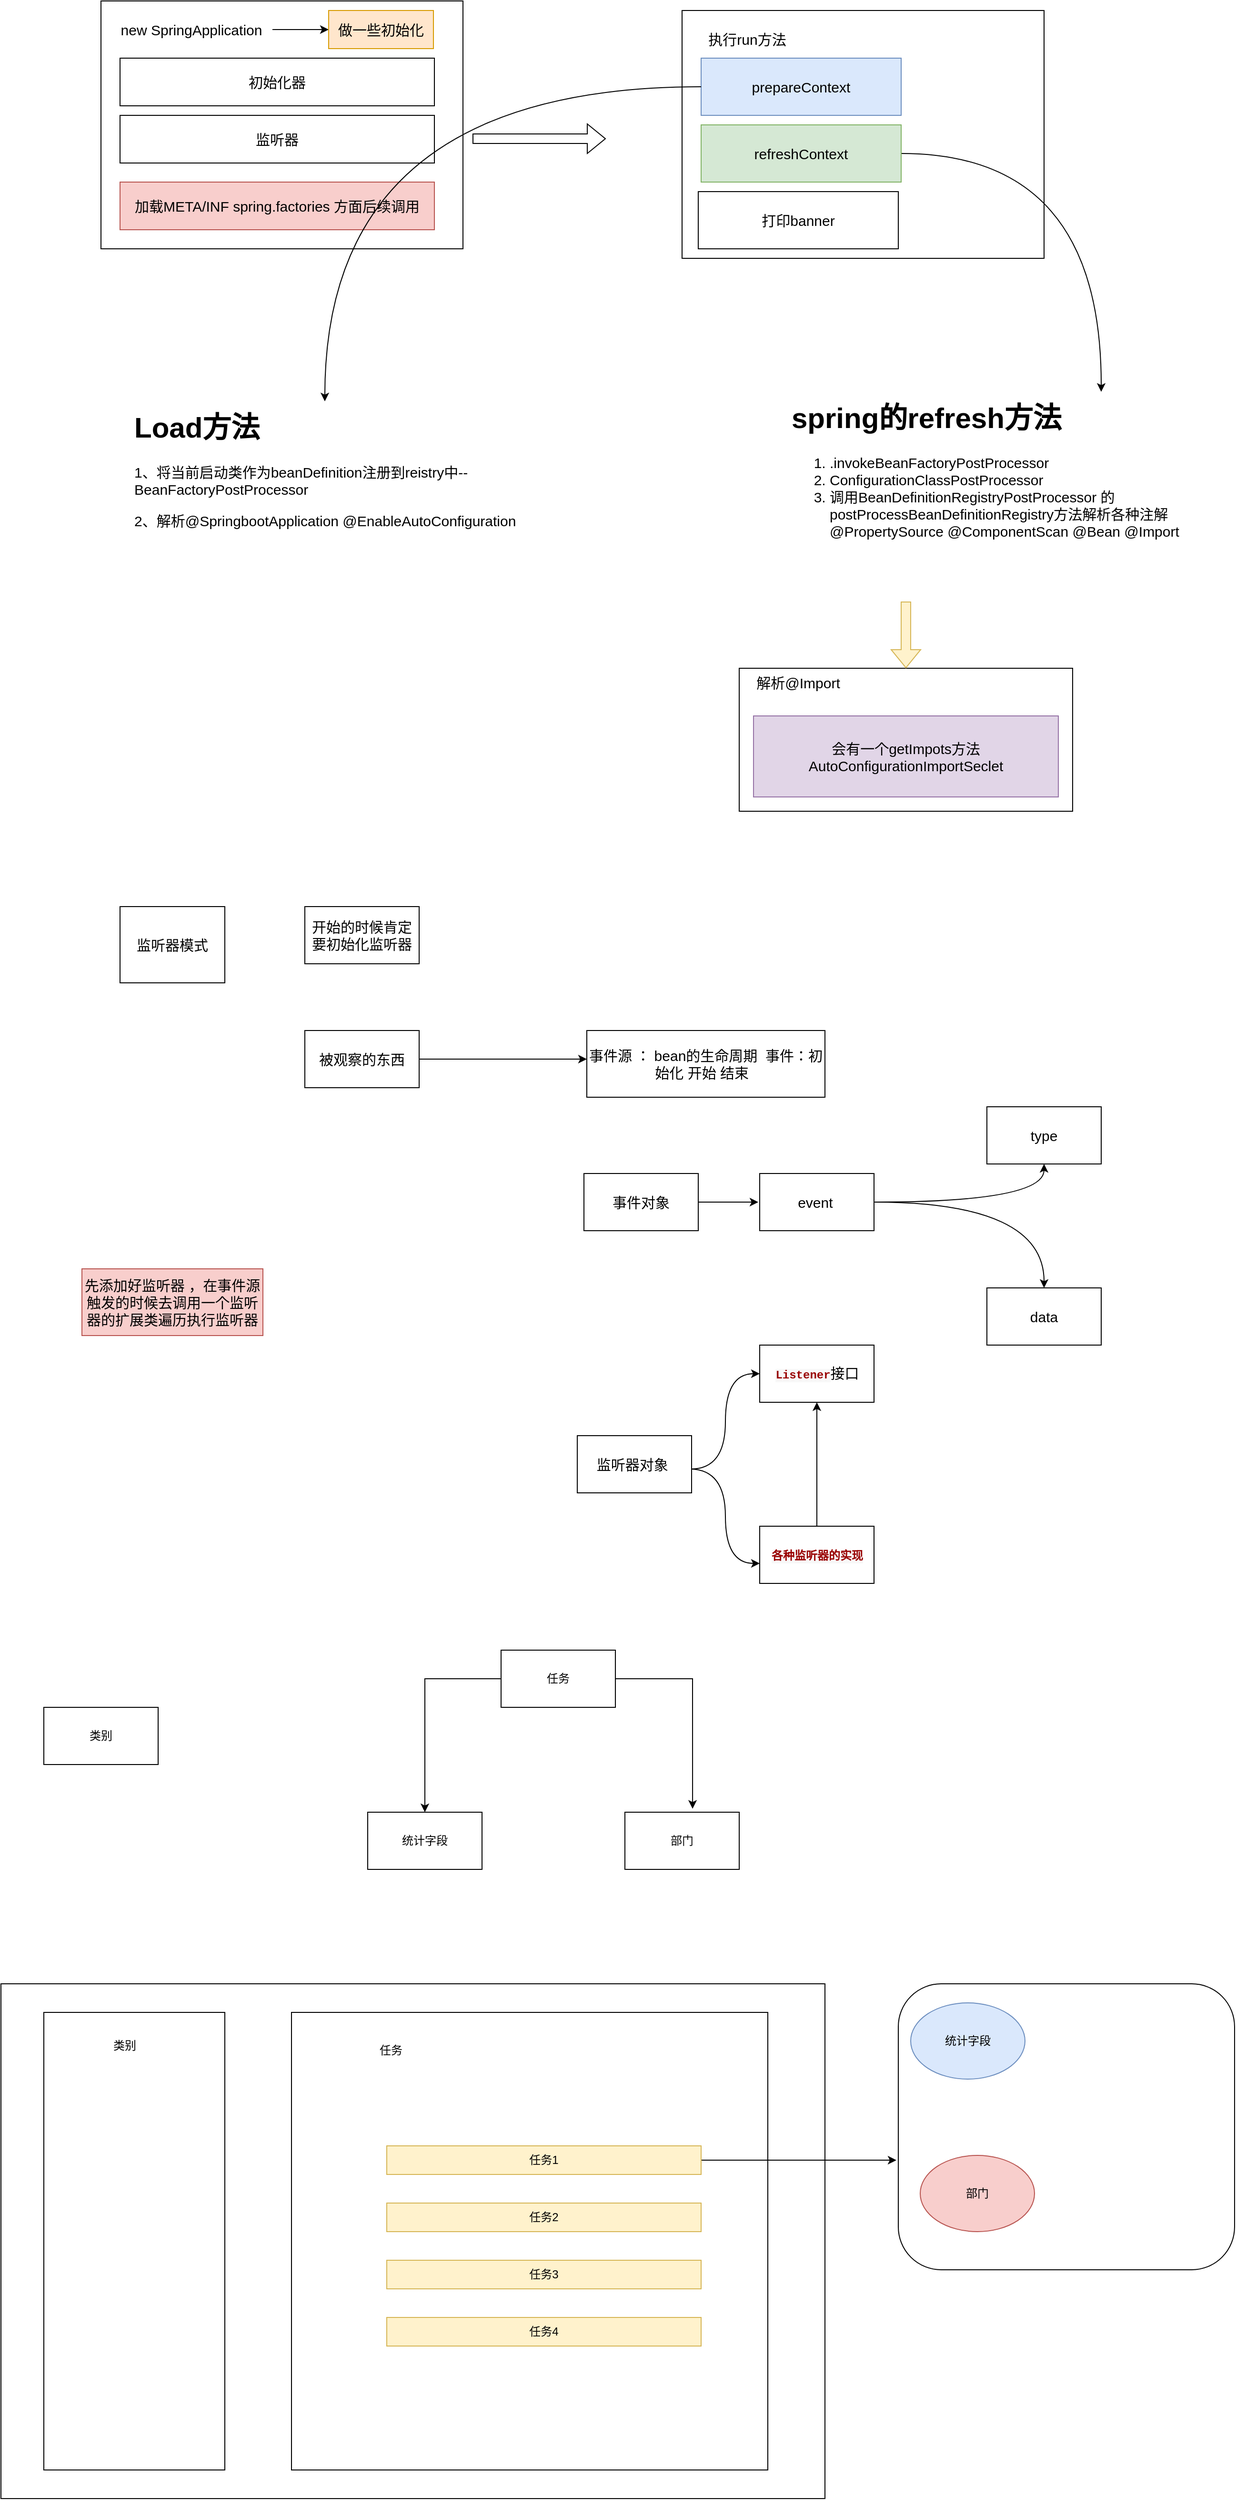 <mxfile version="21.5.2" type="github">
  <diagram id="3sjXZGHV_kpMKQa_1T-N" name="第 1 页">
    <mxGraphModel dx="1221" dy="751" grid="1" gridSize="10" guides="1" tooltips="1" connect="1" arrows="1" fold="1" page="1" pageScale="1" pageWidth="827" pageHeight="1169" math="0" shadow="0">
      <root>
        <mxCell id="0" />
        <mxCell id="1" parent="0" />
        <mxCell id="33OzaRti-2UMrSSnCl2L-1" value="" style="rounded=0;whiteSpace=wrap;html=1;" parent="1" vertex="1">
          <mxGeometry x="200" y="70" width="380" height="260" as="geometry" />
        </mxCell>
        <mxCell id="33OzaRti-2UMrSSnCl2L-10" style="edgeStyle=orthogonalEdgeStyle;rounded=0;orthogonalLoop=1;jettySize=auto;html=1;fontSize=15;" parent="1" source="33OzaRti-2UMrSSnCl2L-3" target="33OzaRti-2UMrSSnCl2L-9" edge="1">
          <mxGeometry relative="1" as="geometry" />
        </mxCell>
        <mxCell id="33OzaRti-2UMrSSnCl2L-3" value="new SpringApplication" style="text;html=1;strokeColor=none;fillColor=none;align=center;verticalAlign=middle;whiteSpace=wrap;rounded=0;fontSize=15;" parent="1" vertex="1">
          <mxGeometry x="210" y="80" width="170" height="40" as="geometry" />
        </mxCell>
        <mxCell id="33OzaRti-2UMrSSnCl2L-5" value="初始化器" style="rounded=0;whiteSpace=wrap;html=1;fontSize=15;" parent="1" vertex="1">
          <mxGeometry x="220" y="130" width="330" height="50" as="geometry" />
        </mxCell>
        <mxCell id="33OzaRti-2UMrSSnCl2L-9" value="做一些初始化" style="text;html=1;strokeColor=#d79b00;fillColor=#ffe6cc;align=center;verticalAlign=middle;whiteSpace=wrap;rounded=0;fontSize=15;" parent="1" vertex="1">
          <mxGeometry x="439" y="80" width="110" height="40" as="geometry" />
        </mxCell>
        <mxCell id="33OzaRti-2UMrSSnCl2L-11" value="监听器" style="rounded=0;whiteSpace=wrap;html=1;fontSize=15;" parent="1" vertex="1">
          <mxGeometry x="220" y="190" width="330" height="50" as="geometry" />
        </mxCell>
        <mxCell id="33OzaRti-2UMrSSnCl2L-12" value="加载META/INF spring.factories 方面后续调用" style="rounded=0;whiteSpace=wrap;html=1;fontSize=15;fillColor=#f8cecc;strokeColor=#b85450;" parent="1" vertex="1">
          <mxGeometry x="220" y="260" width="330" height="50" as="geometry" />
        </mxCell>
        <mxCell id="33OzaRti-2UMrSSnCl2L-14" value="" style="shape=flexArrow;endArrow=classic;html=1;rounded=0;fontSize=15;" parent="1" edge="1">
          <mxGeometry width="50" height="50" relative="1" as="geometry">
            <mxPoint x="590" y="214.5" as="sourcePoint" />
            <mxPoint x="730" y="214.5" as="targetPoint" />
          </mxGeometry>
        </mxCell>
        <mxCell id="33OzaRti-2UMrSSnCl2L-16" value="" style="rounded=0;whiteSpace=wrap;html=1;" parent="1" vertex="1">
          <mxGeometry x="810" y="80" width="380" height="260" as="geometry" />
        </mxCell>
        <mxCell id="33OzaRti-2UMrSSnCl2L-17" value="执行run方法" style="text;html=1;strokeColor=none;fillColor=none;align=center;verticalAlign=middle;whiteSpace=wrap;rounded=0;fontSize=15;" parent="1" vertex="1">
          <mxGeometry x="827" y="100" width="103" height="20" as="geometry" />
        </mxCell>
        <mxCell id="33OzaRti-2UMrSSnCl2L-18" value="prepareContext" style="rounded=0;whiteSpace=wrap;html=1;fontSize=15;fillColor=#dae8fc;strokeColor=#6c8ebf;" parent="1" vertex="1">
          <mxGeometry x="830" y="130" width="210" height="60" as="geometry" />
        </mxCell>
        <mxCell id="33OzaRti-2UMrSSnCl2L-21" style="edgeStyle=orthogonalEdgeStyle;rounded=0;orthogonalLoop=1;jettySize=auto;html=1;fontSize=15;exitX=0;exitY=0.5;exitDx=0;exitDy=0;curved=1;" parent="1" source="33OzaRti-2UMrSSnCl2L-18" target="33OzaRti-2UMrSSnCl2L-23" edge="1">
          <mxGeometry relative="1" as="geometry">
            <mxPoint x="760" y="480" as="targetPoint" />
          </mxGeometry>
        </mxCell>
        <mxCell id="33OzaRti-2UMrSSnCl2L-25" style="edgeStyle=orthogonalEdgeStyle;rounded=0;orthogonalLoop=1;jettySize=auto;html=1;fontSize=15;curved=1;" parent="1" source="33OzaRti-2UMrSSnCl2L-19" edge="1">
          <mxGeometry relative="1" as="geometry">
            <mxPoint x="1250" y="480" as="targetPoint" />
          </mxGeometry>
        </mxCell>
        <mxCell id="33OzaRti-2UMrSSnCl2L-19" value="refreshContext" style="rounded=0;whiteSpace=wrap;html=1;fontSize=15;fillColor=#d5e8d4;strokeColor=#82b366;" parent="1" vertex="1">
          <mxGeometry x="830" y="200" width="210" height="60" as="geometry" />
        </mxCell>
        <mxCell id="33OzaRti-2UMrSSnCl2L-20" value="打印banner" style="rounded=0;whiteSpace=wrap;html=1;fontSize=15;" parent="1" vertex="1">
          <mxGeometry x="827" y="270" width="210" height="60" as="geometry" />
        </mxCell>
        <mxCell id="33OzaRti-2UMrSSnCl2L-23" value="&lt;h1&gt;Load方法&lt;/h1&gt;&lt;p&gt;1、将当前启动类作为beanDefinition注册到reistry中--BeanFactoryPostProcessor&lt;/p&gt;&lt;p&gt;2、解析@SpringbootApplication @EnableAutoConfiguration&lt;/p&gt;" style="text;html=1;strokeColor=none;fillColor=none;spacing=5;spacingTop=-20;whiteSpace=wrap;overflow=hidden;rounded=0;fontSize=15;" parent="1" vertex="1">
          <mxGeometry x="230" y="490" width="410" height="170" as="geometry" />
        </mxCell>
        <mxCell id="33OzaRti-2UMrSSnCl2L-26" value="&lt;h1&gt;spring的refresh方法&lt;/h1&gt;&lt;p&gt;&lt;/p&gt;&lt;ol&gt;&lt;li&gt;.invokeBeanFactoryPostProcessor&lt;/li&gt;&lt;li&gt;ConfigurationClassPostProcessor&lt;/li&gt;&lt;li&gt;调用BeanDefinitionRegistryPostProcessor 的 postProcessBeanDefinitionRegistry方法解析各种注解@PropertySource @ComponentScan @Bean @Import&lt;/li&gt;&lt;/ol&gt;&lt;p&gt;&lt;/p&gt;" style="text;html=1;strokeColor=none;fillColor=none;spacing=5;spacingTop=-20;whiteSpace=wrap;overflow=hidden;rounded=0;fontSize=15;" parent="1" vertex="1">
          <mxGeometry x="920" y="480" width="440" height="210" as="geometry" />
        </mxCell>
        <mxCell id="33OzaRti-2UMrSSnCl2L-29" value="" style="rounded=0;whiteSpace=wrap;html=1;fontSize=15;" parent="1" vertex="1">
          <mxGeometry x="870" y="770" width="350" height="150" as="geometry" />
        </mxCell>
        <mxCell id="33OzaRti-2UMrSSnCl2L-30" value="解析@Import" style="text;html=1;strokeColor=none;fillColor=none;align=center;verticalAlign=middle;whiteSpace=wrap;rounded=0;fontSize=15;" parent="1" vertex="1">
          <mxGeometry x="882" y="770" width="100" height="30" as="geometry" />
        </mxCell>
        <mxCell id="33OzaRti-2UMrSSnCl2L-31" value="会有一个getImpots方法&lt;br&gt;AutoConfigurationImportSeclet" style="rounded=0;whiteSpace=wrap;html=1;fontSize=15;fillColor=#e1d5e7;strokeColor=#9673a6;" parent="1" vertex="1">
          <mxGeometry x="885" y="820" width="320" height="85" as="geometry" />
        </mxCell>
        <mxCell id="33OzaRti-2UMrSSnCl2L-32" value="" style="shape=flexArrow;endArrow=classic;html=1;rounded=0;fontSize=15;curved=1;fillColor=#fff2cc;strokeColor=#d6b656;" parent="1" target="33OzaRti-2UMrSSnCl2L-29" edge="1">
          <mxGeometry width="50" height="50" relative="1" as="geometry">
            <mxPoint x="1045" y="700" as="sourcePoint" />
            <mxPoint x="1100" y="690" as="targetPoint" />
          </mxGeometry>
        </mxCell>
        <mxCell id="33OzaRti-2UMrSSnCl2L-33" value="监听器模式" style="rounded=0;whiteSpace=wrap;html=1;fontSize=15;" parent="1" vertex="1">
          <mxGeometry x="220" y="1020" width="110" height="80" as="geometry" />
        </mxCell>
        <mxCell id="33OzaRti-2UMrSSnCl2L-36" style="edgeStyle=orthogonalEdgeStyle;curved=1;rounded=0;orthogonalLoop=1;jettySize=auto;html=1;fontSize=15;" parent="1" source="33OzaRti-2UMrSSnCl2L-34" edge="1">
          <mxGeometry relative="1" as="geometry">
            <mxPoint x="710" y="1180" as="targetPoint" />
          </mxGeometry>
        </mxCell>
        <mxCell id="33OzaRti-2UMrSSnCl2L-34" value="被观察的东西" style="rounded=0;whiteSpace=wrap;html=1;fontSize=15;" parent="1" vertex="1">
          <mxGeometry x="414" y="1150" width="120" height="60" as="geometry" />
        </mxCell>
        <mxCell id="33OzaRti-2UMrSSnCl2L-37" value="事件源 ： bean的生命周期&amp;nbsp; 事件：初始化 开始 结束&amp;nbsp;&amp;nbsp;" style="rounded=0;whiteSpace=wrap;html=1;fontSize=15;" parent="1" vertex="1">
          <mxGeometry x="710" y="1150" width="250" height="70" as="geometry" />
        </mxCell>
        <mxCell id="33OzaRti-2UMrSSnCl2L-54" style="edgeStyle=orthogonalEdgeStyle;curved=1;rounded=0;orthogonalLoop=1;jettySize=auto;html=1;fontSize=15;" parent="1" source="33OzaRti-2UMrSSnCl2L-38" edge="1">
          <mxGeometry relative="1" as="geometry">
            <mxPoint x="890" y="1330" as="targetPoint" />
          </mxGeometry>
        </mxCell>
        <mxCell id="33OzaRti-2UMrSSnCl2L-38" value="事件对象" style="rounded=0;whiteSpace=wrap;html=1;fontSize=15;" parent="1" vertex="1">
          <mxGeometry x="707" y="1300" width="120" height="60" as="geometry" />
        </mxCell>
        <mxCell id="33OzaRti-2UMrSSnCl2L-43" value="" style="edgeStyle=orthogonalEdgeStyle;curved=1;rounded=0;orthogonalLoop=1;jettySize=auto;html=1;fontSize=15;" parent="1" source="33OzaRti-2UMrSSnCl2L-40" target="33OzaRti-2UMrSSnCl2L-42" edge="1">
          <mxGeometry relative="1" as="geometry" />
        </mxCell>
        <mxCell id="33OzaRti-2UMrSSnCl2L-44" style="edgeStyle=orthogonalEdgeStyle;curved=1;rounded=0;orthogonalLoop=1;jettySize=auto;html=1;fontSize=15;" parent="1" source="33OzaRti-2UMrSSnCl2L-40" edge="1">
          <mxGeometry relative="1" as="geometry">
            <mxPoint x="1190" y="1420" as="targetPoint" />
          </mxGeometry>
        </mxCell>
        <mxCell id="33OzaRti-2UMrSSnCl2L-40" value="event&amp;nbsp;" style="rounded=0;whiteSpace=wrap;html=1;fontSize=15;" parent="1" vertex="1">
          <mxGeometry x="891.5" y="1300" width="120" height="60" as="geometry" />
        </mxCell>
        <mxCell id="33OzaRti-2UMrSSnCl2L-41" value="开始的时候肯定要初始化监听器" style="rounded=0;whiteSpace=wrap;html=1;fontSize=15;" parent="1" vertex="1">
          <mxGeometry x="414" y="1020" width="120" height="60" as="geometry" />
        </mxCell>
        <mxCell id="33OzaRti-2UMrSSnCl2L-42" value="type" style="whiteSpace=wrap;html=1;fontSize=15;rounded=0;" parent="1" vertex="1">
          <mxGeometry x="1130" y="1230" width="120" height="60" as="geometry" />
        </mxCell>
        <mxCell id="33OzaRti-2UMrSSnCl2L-45" value="data" style="whiteSpace=wrap;html=1;fontSize=15;rounded=0;" parent="1" vertex="1">
          <mxGeometry x="1130" y="1420" width="120" height="60" as="geometry" />
        </mxCell>
        <mxCell id="33OzaRti-2UMrSSnCl2L-50" style="edgeStyle=orthogonalEdgeStyle;curved=1;rounded=0;orthogonalLoop=1;jettySize=auto;html=1;entryX=0;entryY=0.5;entryDx=0;entryDy=0;fontSize=15;" parent="1" target="33OzaRti-2UMrSSnCl2L-47" edge="1">
          <mxGeometry relative="1" as="geometry">
            <mxPoint x="818.5" y="1610" as="sourcePoint" />
          </mxGeometry>
        </mxCell>
        <mxCell id="33OzaRti-2UMrSSnCl2L-51" style="edgeStyle=orthogonalEdgeStyle;curved=1;rounded=0;orthogonalLoop=1;jettySize=auto;html=1;entryX=0;entryY=0.65;entryDx=0;entryDy=0;entryPerimeter=0;fontSize=15;" parent="1" target="33OzaRti-2UMrSSnCl2L-48" edge="1">
          <mxGeometry relative="1" as="geometry">
            <mxPoint x="818.5" y="1610" as="sourcePoint" />
          </mxGeometry>
        </mxCell>
        <mxCell id="33OzaRti-2UMrSSnCl2L-46" value="监听器对象&amp;nbsp;" style="rounded=0;whiteSpace=wrap;html=1;fontSize=15;" parent="1" vertex="1">
          <mxGeometry x="700" y="1575" width="120" height="60" as="geometry" />
        </mxCell>
        <mxCell id="33OzaRti-2UMrSSnCl2L-47" value="&lt;span style=&quot;color: rgb(153, 0, 0); font-family: Menlo, Monaco, Consolas, &amp;quot;Courier New&amp;quot;, monospace; font-size: 12px; font-weight: 700; text-align: start; background-color: rgb(248, 248, 248);&quot;&gt;Listener&lt;/span&gt;接口" style="rounded=0;whiteSpace=wrap;html=1;fontSize=15;" parent="1" vertex="1">
          <mxGeometry x="891.5" y="1480" width="120" height="60" as="geometry" />
        </mxCell>
        <mxCell id="33OzaRti-2UMrSSnCl2L-49" style="edgeStyle=orthogonalEdgeStyle;curved=1;rounded=0;orthogonalLoop=1;jettySize=auto;html=1;entryX=0.5;entryY=1;entryDx=0;entryDy=0;fontSize=15;" parent="1" source="33OzaRti-2UMrSSnCl2L-48" target="33OzaRti-2UMrSSnCl2L-47" edge="1">
          <mxGeometry relative="1" as="geometry" />
        </mxCell>
        <mxCell id="33OzaRti-2UMrSSnCl2L-48" value="&lt;div style=&quot;text-align: start;&quot;&gt;&lt;font face=&quot;Menlo, Monaco, Consolas, Courier New, monospace&quot; color=&quot;#990000&quot;&gt;&lt;span style=&quot;font-size: 12px; background-color: rgb(248, 248, 248);&quot;&gt;&lt;b&gt;各种监听器的实现&lt;/b&gt;&lt;/span&gt;&lt;/font&gt;&lt;/div&gt;" style="rounded=0;whiteSpace=wrap;html=1;fontSize=15;" parent="1" vertex="1">
          <mxGeometry x="891.5" y="1670" width="120" height="60" as="geometry" />
        </mxCell>
        <mxCell id="33OzaRti-2UMrSSnCl2L-55" value="先添加好监听器 ，在事件源触发的时候去调用一个监听器的扩展类遍历执行监听器" style="rounded=0;whiteSpace=wrap;html=1;fontSize=15;fillColor=#f8cecc;strokeColor=#b85450;" parent="1" vertex="1">
          <mxGeometry x="180" y="1400" width="190" height="70" as="geometry" />
        </mxCell>
        <mxCell id="79c9f9OPHLGl-9kgx0jW-17" style="edgeStyle=orthogonalEdgeStyle;rounded=0;orthogonalLoop=1;jettySize=auto;html=1;" edge="1" parent="1" source="79c9f9OPHLGl-9kgx0jW-1" target="79c9f9OPHLGl-9kgx0jW-3">
          <mxGeometry relative="1" as="geometry" />
        </mxCell>
        <mxCell id="79c9f9OPHLGl-9kgx0jW-18" style="edgeStyle=orthogonalEdgeStyle;rounded=0;orthogonalLoop=1;jettySize=auto;html=1;entryX=0.592;entryY=-0.061;entryDx=0;entryDy=0;entryPerimeter=0;" edge="1" parent="1" source="79c9f9OPHLGl-9kgx0jW-1" target="79c9f9OPHLGl-9kgx0jW-4">
          <mxGeometry relative="1" as="geometry" />
        </mxCell>
        <mxCell id="79c9f9OPHLGl-9kgx0jW-1" value="任务" style="rounded=0;whiteSpace=wrap;html=1;" vertex="1" parent="1">
          <mxGeometry x="620" y="1800" width="120" height="60" as="geometry" />
        </mxCell>
        <mxCell id="79c9f9OPHLGl-9kgx0jW-2" value="类别" style="rounded=0;whiteSpace=wrap;html=1;" vertex="1" parent="1">
          <mxGeometry x="140" y="1860" width="120" height="60" as="geometry" />
        </mxCell>
        <mxCell id="79c9f9OPHLGl-9kgx0jW-3" value="统计字段" style="rounded=0;whiteSpace=wrap;html=1;" vertex="1" parent="1">
          <mxGeometry x="480" y="1970" width="120" height="60" as="geometry" />
        </mxCell>
        <mxCell id="79c9f9OPHLGl-9kgx0jW-4" value="部门" style="rounded=0;whiteSpace=wrap;html=1;" vertex="1" parent="1">
          <mxGeometry x="750" y="1970" width="120" height="60" as="geometry" />
        </mxCell>
        <mxCell id="79c9f9OPHLGl-9kgx0jW-5" value="" style="rounded=0;whiteSpace=wrap;html=1;" vertex="1" parent="1">
          <mxGeometry x="95" y="2150" width="865" height="540" as="geometry" />
        </mxCell>
        <mxCell id="79c9f9OPHLGl-9kgx0jW-6" value="" style="rounded=0;whiteSpace=wrap;html=1;" vertex="1" parent="1">
          <mxGeometry x="140" y="2180" width="190" height="480" as="geometry" />
        </mxCell>
        <mxCell id="79c9f9OPHLGl-9kgx0jW-7" value="" style="rounded=0;whiteSpace=wrap;html=1;" vertex="1" parent="1">
          <mxGeometry x="400" y="2180" width="500" height="480" as="geometry" />
        </mxCell>
        <mxCell id="79c9f9OPHLGl-9kgx0jW-9" value="类别" style="text;html=1;strokeColor=none;fillColor=none;align=center;verticalAlign=middle;whiteSpace=wrap;rounded=0;" vertex="1" parent="1">
          <mxGeometry x="150" y="2200" width="150" height="30" as="geometry" />
        </mxCell>
        <mxCell id="79c9f9OPHLGl-9kgx0jW-10" value="任务" style="text;html=1;strokeColor=none;fillColor=none;align=center;verticalAlign=middle;whiteSpace=wrap;rounded=0;" vertex="1" parent="1">
          <mxGeometry x="429" y="2200" width="151" height="40" as="geometry" />
        </mxCell>
        <mxCell id="79c9f9OPHLGl-9kgx0jW-21" value="" style="edgeStyle=orthogonalEdgeStyle;rounded=0;orthogonalLoop=1;jettySize=auto;html=1;" edge="1" parent="1" source="79c9f9OPHLGl-9kgx0jW-12">
          <mxGeometry relative="1" as="geometry">
            <mxPoint x="1035" y="2335" as="targetPoint" />
          </mxGeometry>
        </mxCell>
        <mxCell id="79c9f9OPHLGl-9kgx0jW-12" value="任务1" style="rounded=0;whiteSpace=wrap;html=1;fillColor=#fff2cc;strokeColor=#d6b656;" vertex="1" parent="1">
          <mxGeometry x="500" y="2320" width="330" height="30" as="geometry" />
        </mxCell>
        <mxCell id="79c9f9OPHLGl-9kgx0jW-13" value="任务2" style="rounded=0;whiteSpace=wrap;html=1;fillColor=#fff2cc;strokeColor=#d6b656;" vertex="1" parent="1">
          <mxGeometry x="500" y="2380" width="330" height="30" as="geometry" />
        </mxCell>
        <mxCell id="79c9f9OPHLGl-9kgx0jW-14" value="任务3" style="rounded=0;whiteSpace=wrap;html=1;fillColor=#fff2cc;strokeColor=#d6b656;" vertex="1" parent="1">
          <mxGeometry x="500" y="2440" width="330" height="30" as="geometry" />
        </mxCell>
        <mxCell id="79c9f9OPHLGl-9kgx0jW-15" value="任务4" style="rounded=0;whiteSpace=wrap;html=1;fillColor=#fff2cc;strokeColor=#d6b656;" vertex="1" parent="1">
          <mxGeometry x="500" y="2500" width="330" height="30" as="geometry" />
        </mxCell>
        <mxCell id="79c9f9OPHLGl-9kgx0jW-24" value="" style="rounded=1;whiteSpace=wrap;html=1;" vertex="1" parent="1">
          <mxGeometry x="1037" y="2150" width="353" height="300" as="geometry" />
        </mxCell>
        <mxCell id="79c9f9OPHLGl-9kgx0jW-27" value="统计字段" style="ellipse;whiteSpace=wrap;html=1;fillColor=#dae8fc;strokeColor=#6c8ebf;" vertex="1" parent="1">
          <mxGeometry x="1050" y="2170" width="120" height="80" as="geometry" />
        </mxCell>
        <mxCell id="79c9f9OPHLGl-9kgx0jW-28" value="部门" style="ellipse;whiteSpace=wrap;html=1;fillColor=#f8cecc;strokeColor=#b85450;" vertex="1" parent="1">
          <mxGeometry x="1060" y="2330" width="120" height="80" as="geometry" />
        </mxCell>
      </root>
    </mxGraphModel>
  </diagram>
</mxfile>

